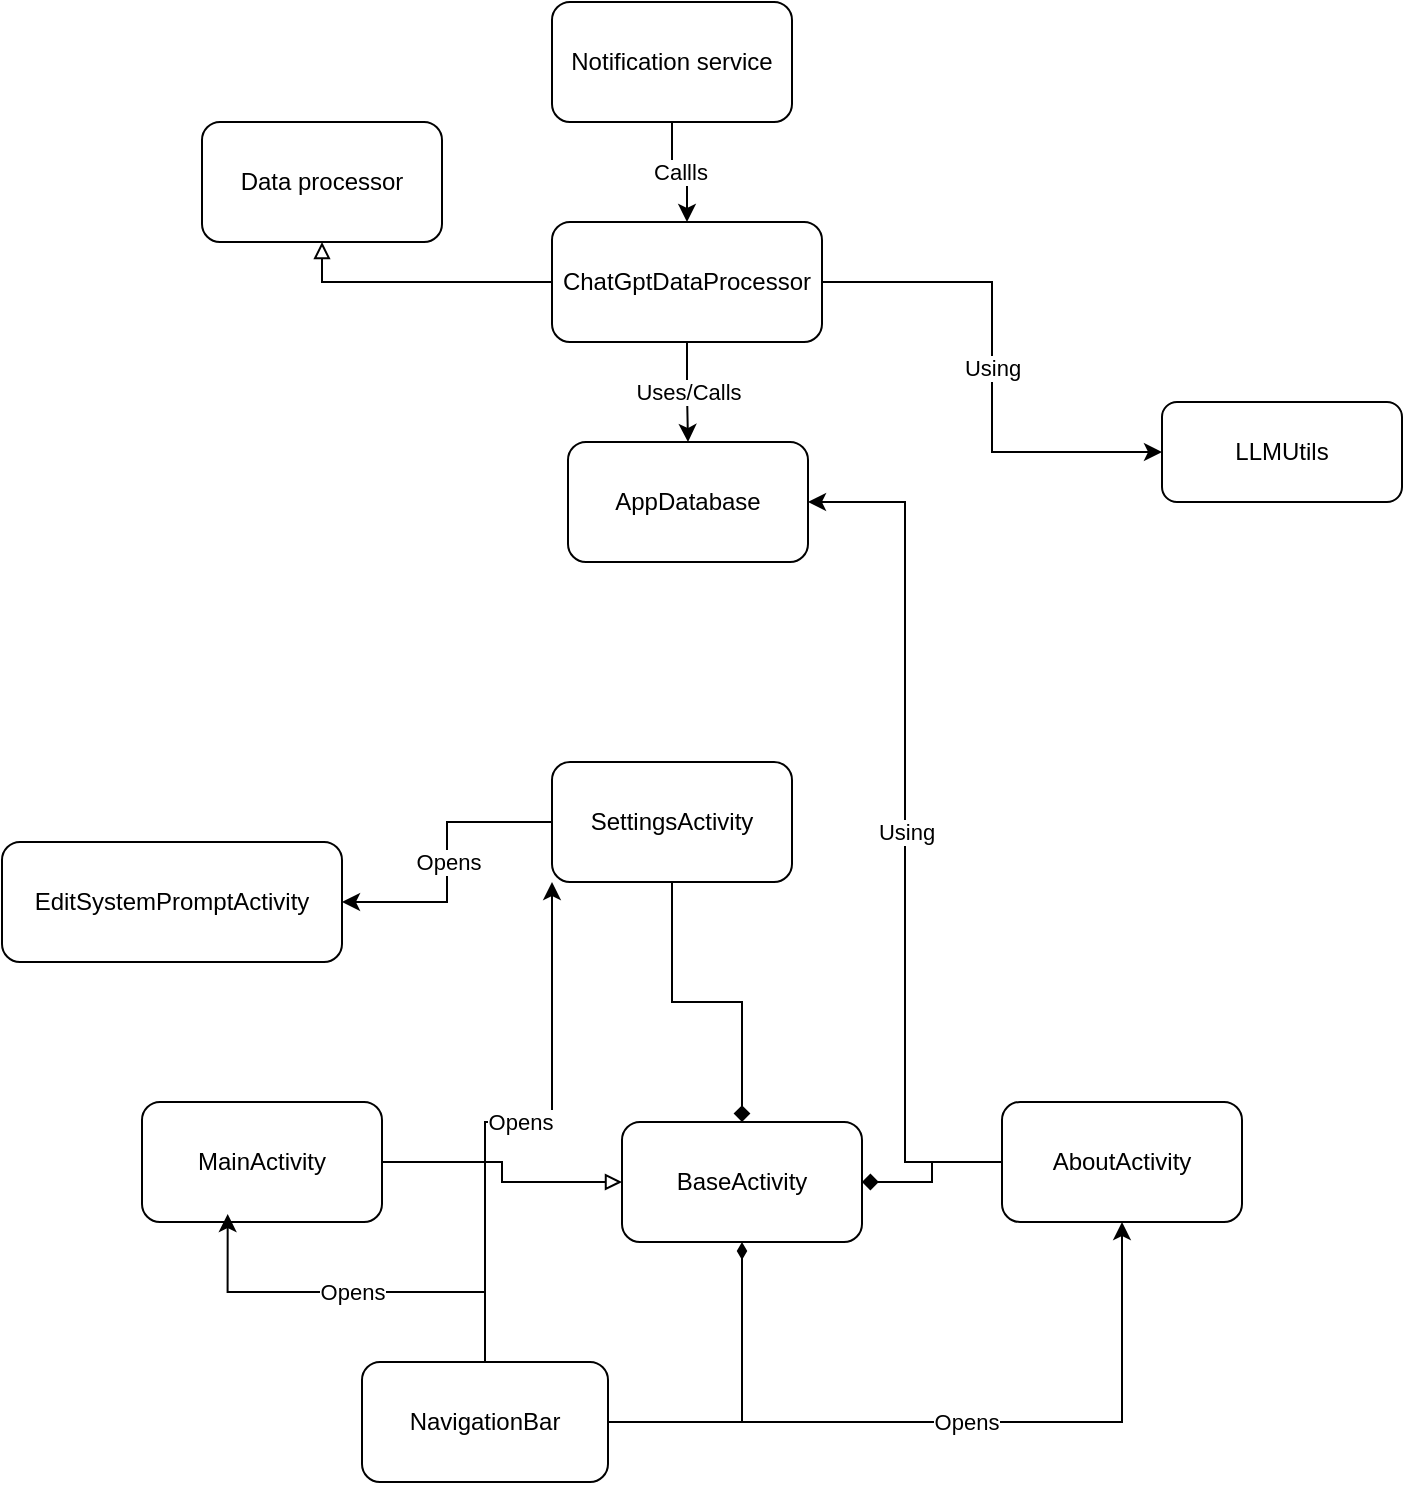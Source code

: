 <mxfile version="27.0.9">
  <diagram name="Page-1" id="PIDc5xQBQ2qk-h52vvgz">
    <mxGraphModel dx="2066" dy="1079" grid="1" gridSize="10" guides="1" tooltips="1" connect="1" arrows="1" fold="1" page="1" pageScale="1" pageWidth="850" pageHeight="1100" math="0" shadow="0">
      <root>
        <mxCell id="0" />
        <mxCell id="1" parent="0" />
        <mxCell id="Yr64ojmGc8FwbUpCbdgE-2" value="Callls" style="edgeStyle=orthogonalEdgeStyle;rounded=0;orthogonalLoop=1;jettySize=auto;html=1;" edge="1" parent="1" source="QMjJ2E7ZA8C0QVmtVVMt-27" target="Yr64ojmGc8FwbUpCbdgE-1">
          <mxGeometry relative="1" as="geometry" />
        </mxCell>
        <mxCell id="QMjJ2E7ZA8C0QVmtVVMt-27" value="Notification service" style="rounded=1;whiteSpace=wrap;html=1;" parent="1" vertex="1">
          <mxGeometry x="365" y="100" width="120" height="60" as="geometry" />
        </mxCell>
        <mxCell id="QMjJ2E7ZA8C0QVmtVVMt-32" value="LLMUtils" style="rounded=1;whiteSpace=wrap;html=1;" parent="1" vertex="1">
          <mxGeometry x="670" y="300" width="120" height="50" as="geometry" />
        </mxCell>
        <mxCell id="Yr64ojmGc8FwbUpCbdgE-4" style="edgeStyle=orthogonalEdgeStyle;rounded=0;orthogonalLoop=1;jettySize=auto;html=1;entryX=0.5;entryY=1;entryDx=0;entryDy=0;endArrow=block;endFill=0;" edge="1" parent="1" source="Yr64ojmGc8FwbUpCbdgE-1" target="Yr64ojmGc8FwbUpCbdgE-3">
          <mxGeometry relative="1" as="geometry" />
        </mxCell>
        <mxCell id="Yr64ojmGc8FwbUpCbdgE-8" value="Using" style="edgeStyle=orthogonalEdgeStyle;rounded=0;orthogonalLoop=1;jettySize=auto;html=1;exitX=1;exitY=0.5;exitDx=0;exitDy=0;entryX=0;entryY=0.5;entryDx=0;entryDy=0;" edge="1" parent="1" source="Yr64ojmGc8FwbUpCbdgE-1" target="QMjJ2E7ZA8C0QVmtVVMt-32">
          <mxGeometry relative="1" as="geometry" />
        </mxCell>
        <mxCell id="Yr64ojmGc8FwbUpCbdgE-10" value="Uses/Calls" style="edgeStyle=orthogonalEdgeStyle;rounded=0;orthogonalLoop=1;jettySize=auto;html=1;" edge="1" parent="1" source="Yr64ojmGc8FwbUpCbdgE-1" target="Yr64ojmGc8FwbUpCbdgE-9">
          <mxGeometry relative="1" as="geometry" />
        </mxCell>
        <mxCell id="Yr64ojmGc8FwbUpCbdgE-1" value="ChatGptDataProcessor" style="rounded=1;whiteSpace=wrap;html=1;" vertex="1" parent="1">
          <mxGeometry x="365" y="210" width="135" height="60" as="geometry" />
        </mxCell>
        <mxCell id="Yr64ojmGc8FwbUpCbdgE-3" value="Data processor" style="rounded=1;whiteSpace=wrap;html=1;" vertex="1" parent="1">
          <mxGeometry x="190" y="160" width="120" height="60" as="geometry" />
        </mxCell>
        <mxCell id="Yr64ojmGc8FwbUpCbdgE-9" value="AppDatabase" style="rounded=1;whiteSpace=wrap;html=1;" vertex="1" parent="1">
          <mxGeometry x="373" y="320" width="120" height="60" as="geometry" />
        </mxCell>
        <mxCell id="Yr64ojmGc8FwbUpCbdgE-11" value="BaseActivity" style="rounded=1;whiteSpace=wrap;html=1;" vertex="1" parent="1">
          <mxGeometry x="400" y="660" width="120" height="60" as="geometry" />
        </mxCell>
        <mxCell id="Yr64ojmGc8FwbUpCbdgE-13" value="" style="edgeStyle=orthogonalEdgeStyle;rounded=0;orthogonalLoop=1;jettySize=auto;html=1;endArrow=diamondThin;endFill=1;" edge="1" parent="1" source="Yr64ojmGc8FwbUpCbdgE-12" target="Yr64ojmGc8FwbUpCbdgE-11">
          <mxGeometry relative="1" as="geometry" />
        </mxCell>
        <mxCell id="Yr64ojmGc8FwbUpCbdgE-25" value="Opens" style="edgeStyle=orthogonalEdgeStyle;rounded=0;orthogonalLoop=1;jettySize=auto;html=1;entryX=0.5;entryY=1;entryDx=0;entryDy=0;" edge="1" parent="1" source="Yr64ojmGc8FwbUpCbdgE-12" target="Yr64ojmGc8FwbUpCbdgE-16">
          <mxGeometry relative="1" as="geometry" />
        </mxCell>
        <mxCell id="Yr64ojmGc8FwbUpCbdgE-26" value="Opens" style="edgeStyle=orthogonalEdgeStyle;rounded=0;orthogonalLoop=1;jettySize=auto;html=1;entryX=0;entryY=1;entryDx=0;entryDy=0;" edge="1" parent="1" source="Yr64ojmGc8FwbUpCbdgE-12" target="Yr64ojmGc8FwbUpCbdgE-18">
          <mxGeometry relative="1" as="geometry" />
        </mxCell>
        <mxCell id="Yr64ojmGc8FwbUpCbdgE-12" value="NavigationBar" style="rounded=1;whiteSpace=wrap;html=1;" vertex="1" parent="1">
          <mxGeometry x="270" y="780" width="123" height="60" as="geometry" />
        </mxCell>
        <mxCell id="Yr64ojmGc8FwbUpCbdgE-15" style="edgeStyle=orthogonalEdgeStyle;rounded=0;orthogonalLoop=1;jettySize=auto;html=1;endArrow=block;endFill=0;" edge="1" parent="1" source="Yr64ojmGc8FwbUpCbdgE-14" target="Yr64ojmGc8FwbUpCbdgE-11">
          <mxGeometry relative="1" as="geometry" />
        </mxCell>
        <mxCell id="Yr64ojmGc8FwbUpCbdgE-14" value="MainActivity" style="rounded=1;whiteSpace=wrap;html=1;" vertex="1" parent="1">
          <mxGeometry x="160" y="650" width="120" height="60" as="geometry" />
        </mxCell>
        <mxCell id="Yr64ojmGc8FwbUpCbdgE-17" value="" style="edgeStyle=orthogonalEdgeStyle;rounded=0;orthogonalLoop=1;jettySize=auto;html=1;endArrow=diamond;endFill=1;" edge="1" parent="1" source="Yr64ojmGc8FwbUpCbdgE-16" target="Yr64ojmGc8FwbUpCbdgE-11">
          <mxGeometry relative="1" as="geometry" />
        </mxCell>
        <mxCell id="Yr64ojmGc8FwbUpCbdgE-21" value="Using" style="edgeStyle=orthogonalEdgeStyle;rounded=0;orthogonalLoop=1;jettySize=auto;html=1;entryX=1;entryY=0.5;entryDx=0;entryDy=0;" edge="1" parent="1" source="Yr64ojmGc8FwbUpCbdgE-16" target="Yr64ojmGc8FwbUpCbdgE-9">
          <mxGeometry relative="1" as="geometry" />
        </mxCell>
        <mxCell id="Yr64ojmGc8FwbUpCbdgE-16" value="AboutActivity" style="rounded=1;whiteSpace=wrap;html=1;" vertex="1" parent="1">
          <mxGeometry x="590" y="650" width="120" height="60" as="geometry" />
        </mxCell>
        <mxCell id="Yr64ojmGc8FwbUpCbdgE-19" value="" style="edgeStyle=orthogonalEdgeStyle;rounded=0;orthogonalLoop=1;jettySize=auto;html=1;endArrow=diamond;endFill=1;" edge="1" parent="1" source="Yr64ojmGc8FwbUpCbdgE-18" target="Yr64ojmGc8FwbUpCbdgE-11">
          <mxGeometry relative="1" as="geometry" />
        </mxCell>
        <mxCell id="Yr64ojmGc8FwbUpCbdgE-22" value="Opens" style="edgeStyle=orthogonalEdgeStyle;rounded=0;orthogonalLoop=1;jettySize=auto;html=1;" edge="1" parent="1" source="Yr64ojmGc8FwbUpCbdgE-18" target="Yr64ojmGc8FwbUpCbdgE-20">
          <mxGeometry relative="1" as="geometry" />
        </mxCell>
        <mxCell id="Yr64ojmGc8FwbUpCbdgE-18" value="SettingsActivity" style="rounded=1;whiteSpace=wrap;html=1;" vertex="1" parent="1">
          <mxGeometry x="365" y="480" width="120" height="60" as="geometry" />
        </mxCell>
        <mxCell id="Yr64ojmGc8FwbUpCbdgE-20" value="EditSystemPromptActivity" style="rounded=1;whiteSpace=wrap;html=1;" vertex="1" parent="1">
          <mxGeometry x="90" y="520" width="170" height="60" as="geometry" />
        </mxCell>
        <mxCell id="Yr64ojmGc8FwbUpCbdgE-24" value="Opens" style="edgeStyle=orthogonalEdgeStyle;rounded=0;orthogonalLoop=1;jettySize=auto;html=1;entryX=0.357;entryY=0.934;entryDx=0;entryDy=0;entryPerimeter=0;" edge="1" parent="1" source="Yr64ojmGc8FwbUpCbdgE-12" target="Yr64ojmGc8FwbUpCbdgE-14">
          <mxGeometry relative="1" as="geometry" />
        </mxCell>
      </root>
    </mxGraphModel>
  </diagram>
</mxfile>
